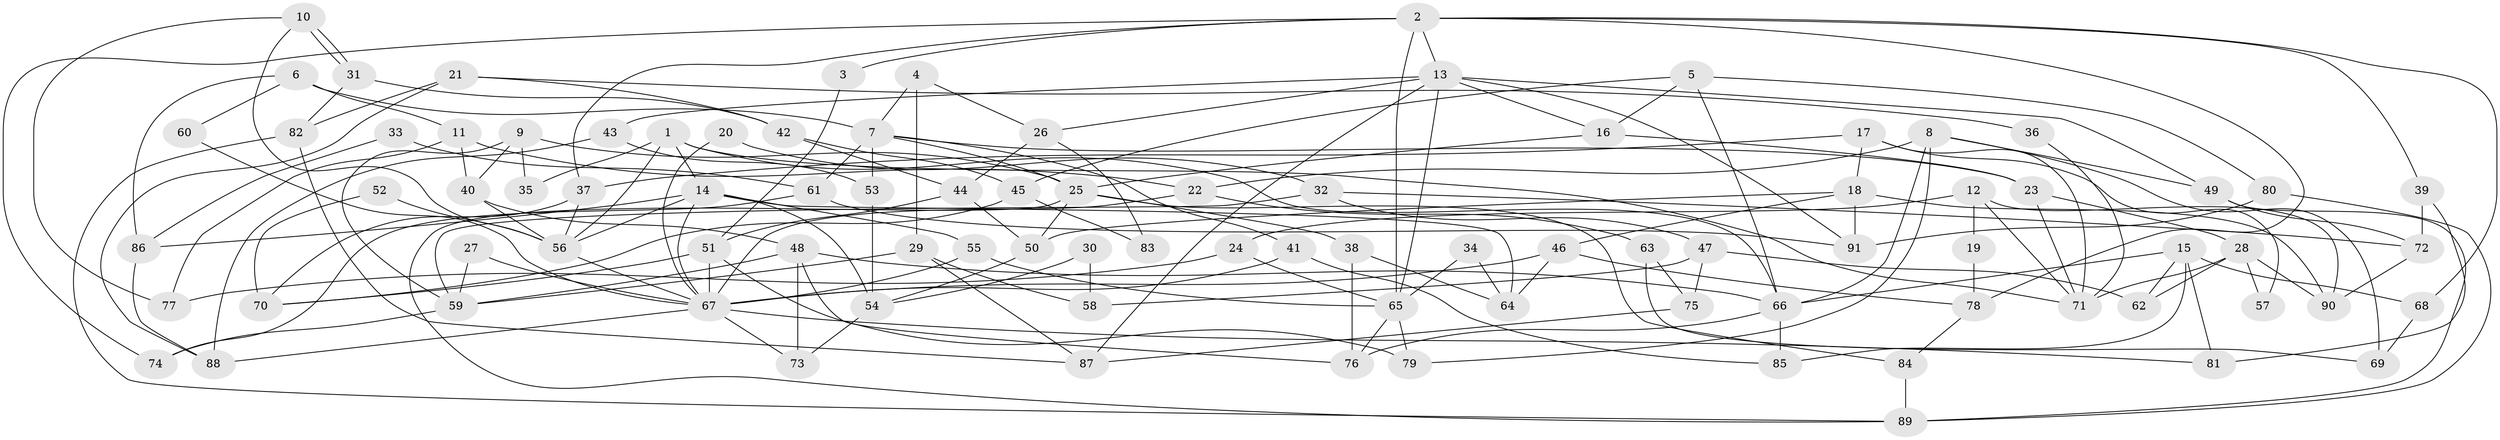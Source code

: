 // Generated by graph-tools (version 1.1) at 2025/11/02/27/25 16:11:19]
// undirected, 91 vertices, 182 edges
graph export_dot {
graph [start="1"]
  node [color=gray90,style=filled];
  1;
  2;
  3;
  4;
  5;
  6;
  7;
  8;
  9;
  10;
  11;
  12;
  13;
  14;
  15;
  16;
  17;
  18;
  19;
  20;
  21;
  22;
  23;
  24;
  25;
  26;
  27;
  28;
  29;
  30;
  31;
  32;
  33;
  34;
  35;
  36;
  37;
  38;
  39;
  40;
  41;
  42;
  43;
  44;
  45;
  46;
  47;
  48;
  49;
  50;
  51;
  52;
  53;
  54;
  55;
  56;
  57;
  58;
  59;
  60;
  61;
  62;
  63;
  64;
  65;
  66;
  67;
  68;
  69;
  70;
  71;
  72;
  73;
  74;
  75;
  76;
  77;
  78;
  79;
  80;
  81;
  82;
  83;
  84;
  85;
  86;
  87;
  88;
  89;
  90;
  91;
  1 -- 56;
  1 -- 66;
  1 -- 14;
  1 -- 35;
  1 -- 71;
  2 -- 37;
  2 -- 13;
  2 -- 3;
  2 -- 39;
  2 -- 65;
  2 -- 68;
  2 -- 74;
  2 -- 78;
  3 -- 51;
  4 -- 7;
  4 -- 26;
  4 -- 29;
  5 -- 66;
  5 -- 16;
  5 -- 45;
  5 -- 80;
  6 -- 86;
  6 -- 11;
  6 -- 7;
  6 -- 60;
  7 -- 61;
  7 -- 23;
  7 -- 25;
  7 -- 41;
  7 -- 53;
  8 -- 66;
  8 -- 79;
  8 -- 22;
  8 -- 49;
  8 -- 69;
  9 -- 25;
  9 -- 59;
  9 -- 35;
  9 -- 40;
  10 -- 56;
  10 -- 31;
  10 -- 31;
  10 -- 77;
  11 -- 22;
  11 -- 40;
  11 -- 77;
  12 -- 24;
  12 -- 71;
  12 -- 19;
  12 -- 90;
  13 -- 91;
  13 -- 16;
  13 -- 26;
  13 -- 43;
  13 -- 49;
  13 -- 65;
  13 -- 87;
  14 -- 67;
  14 -- 54;
  14 -- 55;
  14 -- 56;
  14 -- 64;
  14 -- 86;
  15 -- 66;
  15 -- 85;
  15 -- 62;
  15 -- 68;
  15 -- 81;
  16 -- 23;
  16 -- 25;
  17 -- 71;
  17 -- 18;
  17 -- 37;
  17 -- 57;
  18 -- 90;
  18 -- 50;
  18 -- 46;
  18 -- 91;
  19 -- 78;
  20 -- 32;
  20 -- 67;
  21 -- 42;
  21 -- 82;
  21 -- 36;
  21 -- 88;
  22 -- 67;
  22 -- 63;
  23 -- 71;
  23 -- 28;
  24 -- 65;
  24 -- 77;
  25 -- 89;
  25 -- 38;
  25 -- 50;
  25 -- 84;
  26 -- 44;
  26 -- 83;
  27 -- 67;
  27 -- 59;
  28 -- 90;
  28 -- 57;
  28 -- 62;
  28 -- 71;
  29 -- 87;
  29 -- 58;
  29 -- 59;
  30 -- 54;
  30 -- 58;
  31 -- 82;
  31 -- 42;
  32 -- 72;
  32 -- 59;
  32 -- 47;
  33 -- 61;
  33 -- 86;
  34 -- 65;
  34 -- 64;
  36 -- 71;
  37 -- 56;
  37 -- 70;
  38 -- 64;
  38 -- 76;
  39 -- 81;
  39 -- 72;
  40 -- 56;
  40 -- 48;
  41 -- 67;
  41 -- 85;
  42 -- 45;
  42 -- 44;
  43 -- 53;
  43 -- 88;
  44 -- 50;
  44 -- 51;
  45 -- 70;
  45 -- 83;
  46 -- 67;
  46 -- 64;
  46 -- 78;
  47 -- 62;
  47 -- 58;
  47 -- 75;
  48 -- 76;
  48 -- 59;
  48 -- 66;
  48 -- 73;
  49 -- 72;
  49 -- 89;
  50 -- 54;
  51 -- 67;
  51 -- 70;
  51 -- 79;
  52 -- 70;
  52 -- 56;
  53 -- 54;
  54 -- 73;
  55 -- 65;
  55 -- 67;
  56 -- 67;
  59 -- 74;
  60 -- 67;
  61 -- 74;
  61 -- 91;
  63 -- 69;
  63 -- 75;
  65 -- 76;
  65 -- 79;
  66 -- 76;
  66 -- 85;
  67 -- 88;
  67 -- 73;
  67 -- 81;
  68 -- 69;
  72 -- 90;
  75 -- 87;
  78 -- 84;
  80 -- 89;
  80 -- 91;
  82 -- 87;
  82 -- 89;
  84 -- 89;
  86 -- 88;
}
